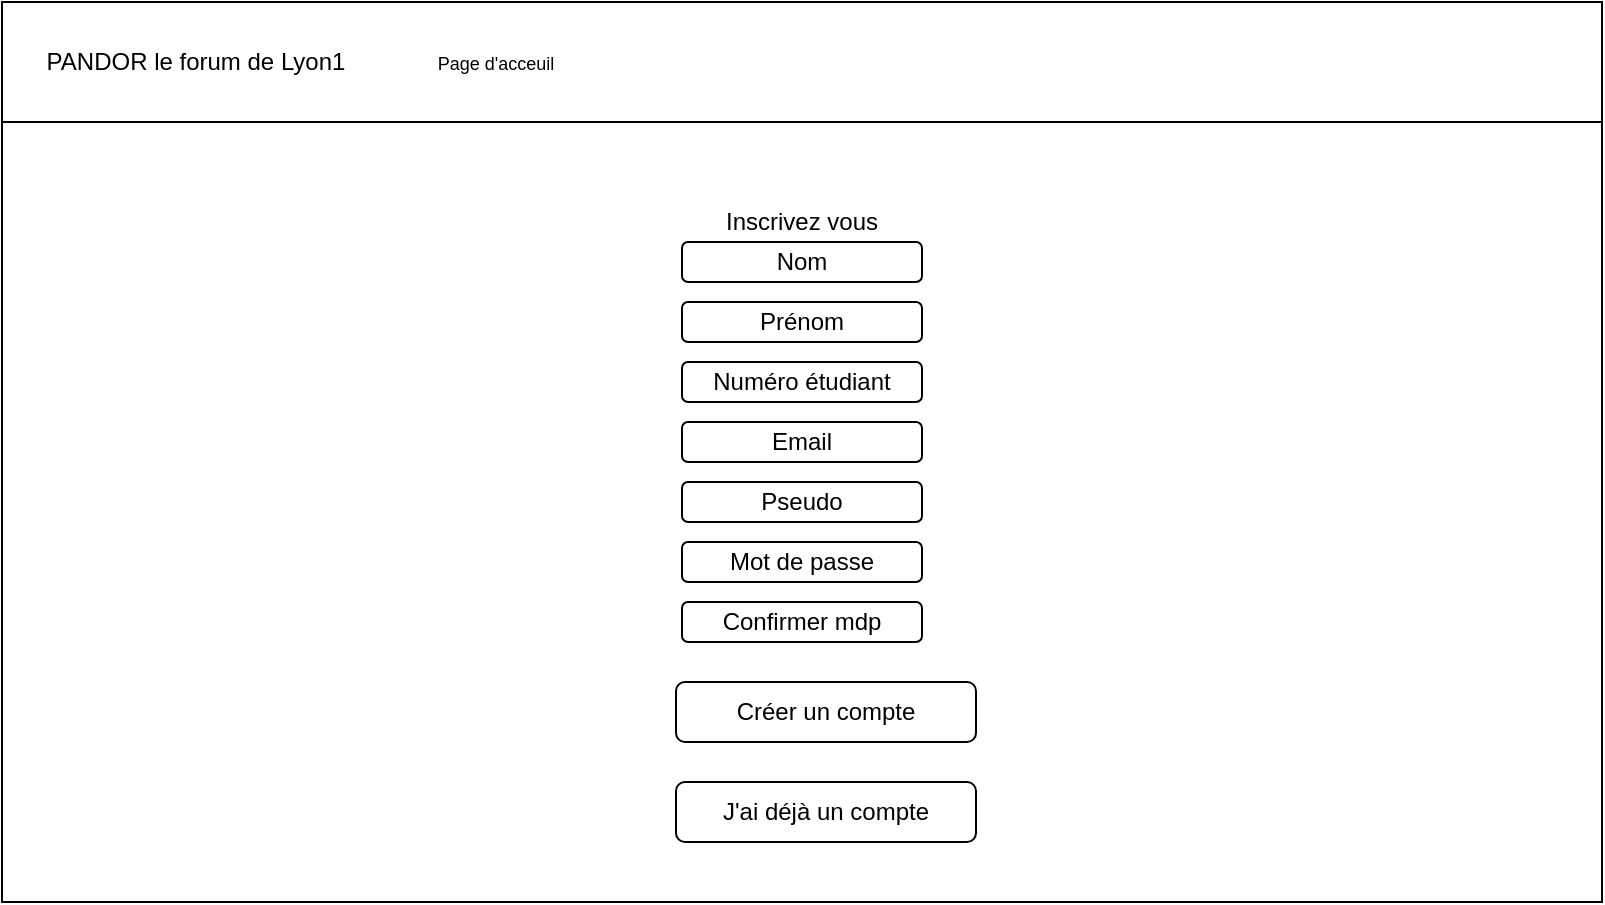 <mxfile version="12.1.9" type="device" pages="1"><diagram id="28FNgDnM_gRr59W245X_" name="Page-1"><mxGraphModel dx="2048" dy="1119" grid="1" gridSize="10" guides="1" tooltips="1" connect="1" arrows="1" fold="1" page="1" pageScale="1" pageWidth="827" pageHeight="1169" math="0" shadow="0"><root><mxCell id="0"/><mxCell id="1" parent="0"/><mxCell id="D2XXCGRTDyWx17yXfcD3-3" value="" style="rounded=0;whiteSpace=wrap;html=1;" parent="1" vertex="1"><mxGeometry x="13" y="190" width="800" height="450" as="geometry"/></mxCell><mxCell id="D2XXCGRTDyWx17yXfcD3-4" value="" style="rounded=0;whiteSpace=wrap;html=1;" parent="1" vertex="1"><mxGeometry x="13" y="190" width="800" height="60" as="geometry"/></mxCell><mxCell id="D2XXCGRTDyWx17yXfcD3-5" value="PANDOR le forum de Lyon1" style="text;html=1;strokeColor=none;fillColor=none;align=center;verticalAlign=middle;whiteSpace=wrap;rounded=0;" parent="1" vertex="1"><mxGeometry x="20" y="210" width="180" height="20" as="geometry"/></mxCell><mxCell id="D2XXCGRTDyWx17yXfcD3-6" value="Inscrivez vous" style="text;html=1;strokeColor=none;fillColor=none;align=center;verticalAlign=middle;whiteSpace=wrap;rounded=0;" parent="1" vertex="1"><mxGeometry x="343" y="290" width="140" height="20" as="geometry"/></mxCell><mxCell id="D2XXCGRTDyWx17yXfcD3-29" value="&lt;font style=&quot;font-size: 9px&quot;&gt;Page d'acceuil&lt;br&gt;&lt;/font&gt;" style="text;html=1;strokeColor=none;fillColor=none;align=center;verticalAlign=middle;whiteSpace=wrap;rounded=0;" parent="1" vertex="1"><mxGeometry x="190" y="210" width="140" height="20" as="geometry"/></mxCell><mxCell id="D2XXCGRTDyWx17yXfcD3-30" value="Nom" style="rounded=1;whiteSpace=wrap;html=1;" parent="1" vertex="1"><mxGeometry x="353" y="310" width="120" height="20" as="geometry"/></mxCell><mxCell id="D2XXCGRTDyWx17yXfcD3-31" value="Email" style="rounded=1;whiteSpace=wrap;html=1;" parent="1" vertex="1"><mxGeometry x="353" y="400" width="120" height="20" as="geometry"/></mxCell><mxCell id="D2XXCGRTDyWx17yXfcD3-32" value="Numéro étudiant" style="rounded=1;whiteSpace=wrap;html=1;" parent="1" vertex="1"><mxGeometry x="353" y="370" width="120" height="20" as="geometry"/></mxCell><mxCell id="D2XXCGRTDyWx17yXfcD3-33" value="Mot de passe" style="rounded=1;whiteSpace=wrap;html=1;" parent="1" vertex="1"><mxGeometry x="353" y="460" width="120" height="20" as="geometry"/></mxCell><mxCell id="D2XXCGRTDyWx17yXfcD3-34" value="Prénom" style="rounded=1;whiteSpace=wrap;html=1;" parent="1" vertex="1"><mxGeometry x="353" y="340" width="120" height="20" as="geometry"/></mxCell><mxCell id="D2XXCGRTDyWx17yXfcD3-35" value="Pseudo" style="rounded=1;whiteSpace=wrap;html=1;" parent="1" vertex="1"><mxGeometry x="353" y="430" width="120" height="20" as="geometry"/></mxCell><mxCell id="D2XXCGRTDyWx17yXfcD3-36" value="J'ai déjà un compte" style="rounded=1;whiteSpace=wrap;html=1;" parent="1" vertex="1"><mxGeometry x="350" y="580" width="150" height="30" as="geometry"/></mxCell><mxCell id="D2XXCGRTDyWx17yXfcD3-37" value="Confirmer mdp" style="rounded=1;whiteSpace=wrap;html=1;" parent="1" vertex="1"><mxGeometry x="353" y="490" width="120" height="20" as="geometry"/></mxCell><mxCell id="76uZehqFycxVoCKoODNH-1" value="Créer un compte" style="rounded=1;whiteSpace=wrap;html=1;" vertex="1" parent="1"><mxGeometry x="350" y="530" width="150" height="30" as="geometry"/></mxCell></root></mxGraphModel></diagram></mxfile>